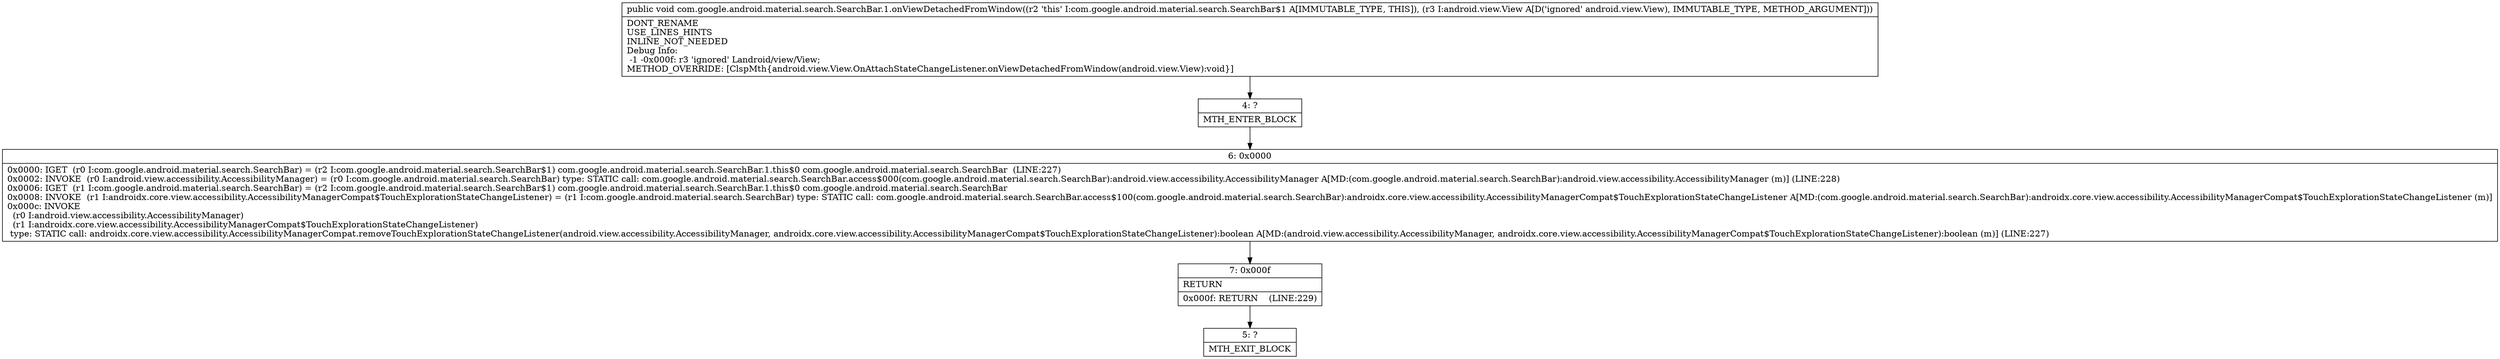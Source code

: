 digraph "CFG forcom.google.android.material.search.SearchBar.1.onViewDetachedFromWindow(Landroid\/view\/View;)V" {
Node_4 [shape=record,label="{4\:\ ?|MTH_ENTER_BLOCK\l}"];
Node_6 [shape=record,label="{6\:\ 0x0000|0x0000: IGET  (r0 I:com.google.android.material.search.SearchBar) = (r2 I:com.google.android.material.search.SearchBar$1) com.google.android.material.search.SearchBar.1.this$0 com.google.android.material.search.SearchBar  (LINE:227)\l0x0002: INVOKE  (r0 I:android.view.accessibility.AccessibilityManager) = (r0 I:com.google.android.material.search.SearchBar) type: STATIC call: com.google.android.material.search.SearchBar.access$000(com.google.android.material.search.SearchBar):android.view.accessibility.AccessibilityManager A[MD:(com.google.android.material.search.SearchBar):android.view.accessibility.AccessibilityManager (m)] (LINE:228)\l0x0006: IGET  (r1 I:com.google.android.material.search.SearchBar) = (r2 I:com.google.android.material.search.SearchBar$1) com.google.android.material.search.SearchBar.1.this$0 com.google.android.material.search.SearchBar \l0x0008: INVOKE  (r1 I:androidx.core.view.accessibility.AccessibilityManagerCompat$TouchExplorationStateChangeListener) = (r1 I:com.google.android.material.search.SearchBar) type: STATIC call: com.google.android.material.search.SearchBar.access$100(com.google.android.material.search.SearchBar):androidx.core.view.accessibility.AccessibilityManagerCompat$TouchExplorationStateChangeListener A[MD:(com.google.android.material.search.SearchBar):androidx.core.view.accessibility.AccessibilityManagerCompat$TouchExplorationStateChangeListener (m)]\l0x000c: INVOKE  \l  (r0 I:android.view.accessibility.AccessibilityManager)\l  (r1 I:androidx.core.view.accessibility.AccessibilityManagerCompat$TouchExplorationStateChangeListener)\l type: STATIC call: androidx.core.view.accessibility.AccessibilityManagerCompat.removeTouchExplorationStateChangeListener(android.view.accessibility.AccessibilityManager, androidx.core.view.accessibility.AccessibilityManagerCompat$TouchExplorationStateChangeListener):boolean A[MD:(android.view.accessibility.AccessibilityManager, androidx.core.view.accessibility.AccessibilityManagerCompat$TouchExplorationStateChangeListener):boolean (m)] (LINE:227)\l}"];
Node_7 [shape=record,label="{7\:\ 0x000f|RETURN\l|0x000f: RETURN    (LINE:229)\l}"];
Node_5 [shape=record,label="{5\:\ ?|MTH_EXIT_BLOCK\l}"];
MethodNode[shape=record,label="{public void com.google.android.material.search.SearchBar.1.onViewDetachedFromWindow((r2 'this' I:com.google.android.material.search.SearchBar$1 A[IMMUTABLE_TYPE, THIS]), (r3 I:android.view.View A[D('ignored' android.view.View), IMMUTABLE_TYPE, METHOD_ARGUMENT]))  | DONT_RENAME\lUSE_LINES_HINTS\lINLINE_NOT_NEEDED\lDebug Info:\l  \-1 \-0x000f: r3 'ignored' Landroid\/view\/View;\lMETHOD_OVERRIDE: [ClspMth\{android.view.View.OnAttachStateChangeListener.onViewDetachedFromWindow(android.view.View):void\}]\l}"];
MethodNode -> Node_4;Node_4 -> Node_6;
Node_6 -> Node_7;
Node_7 -> Node_5;
}

